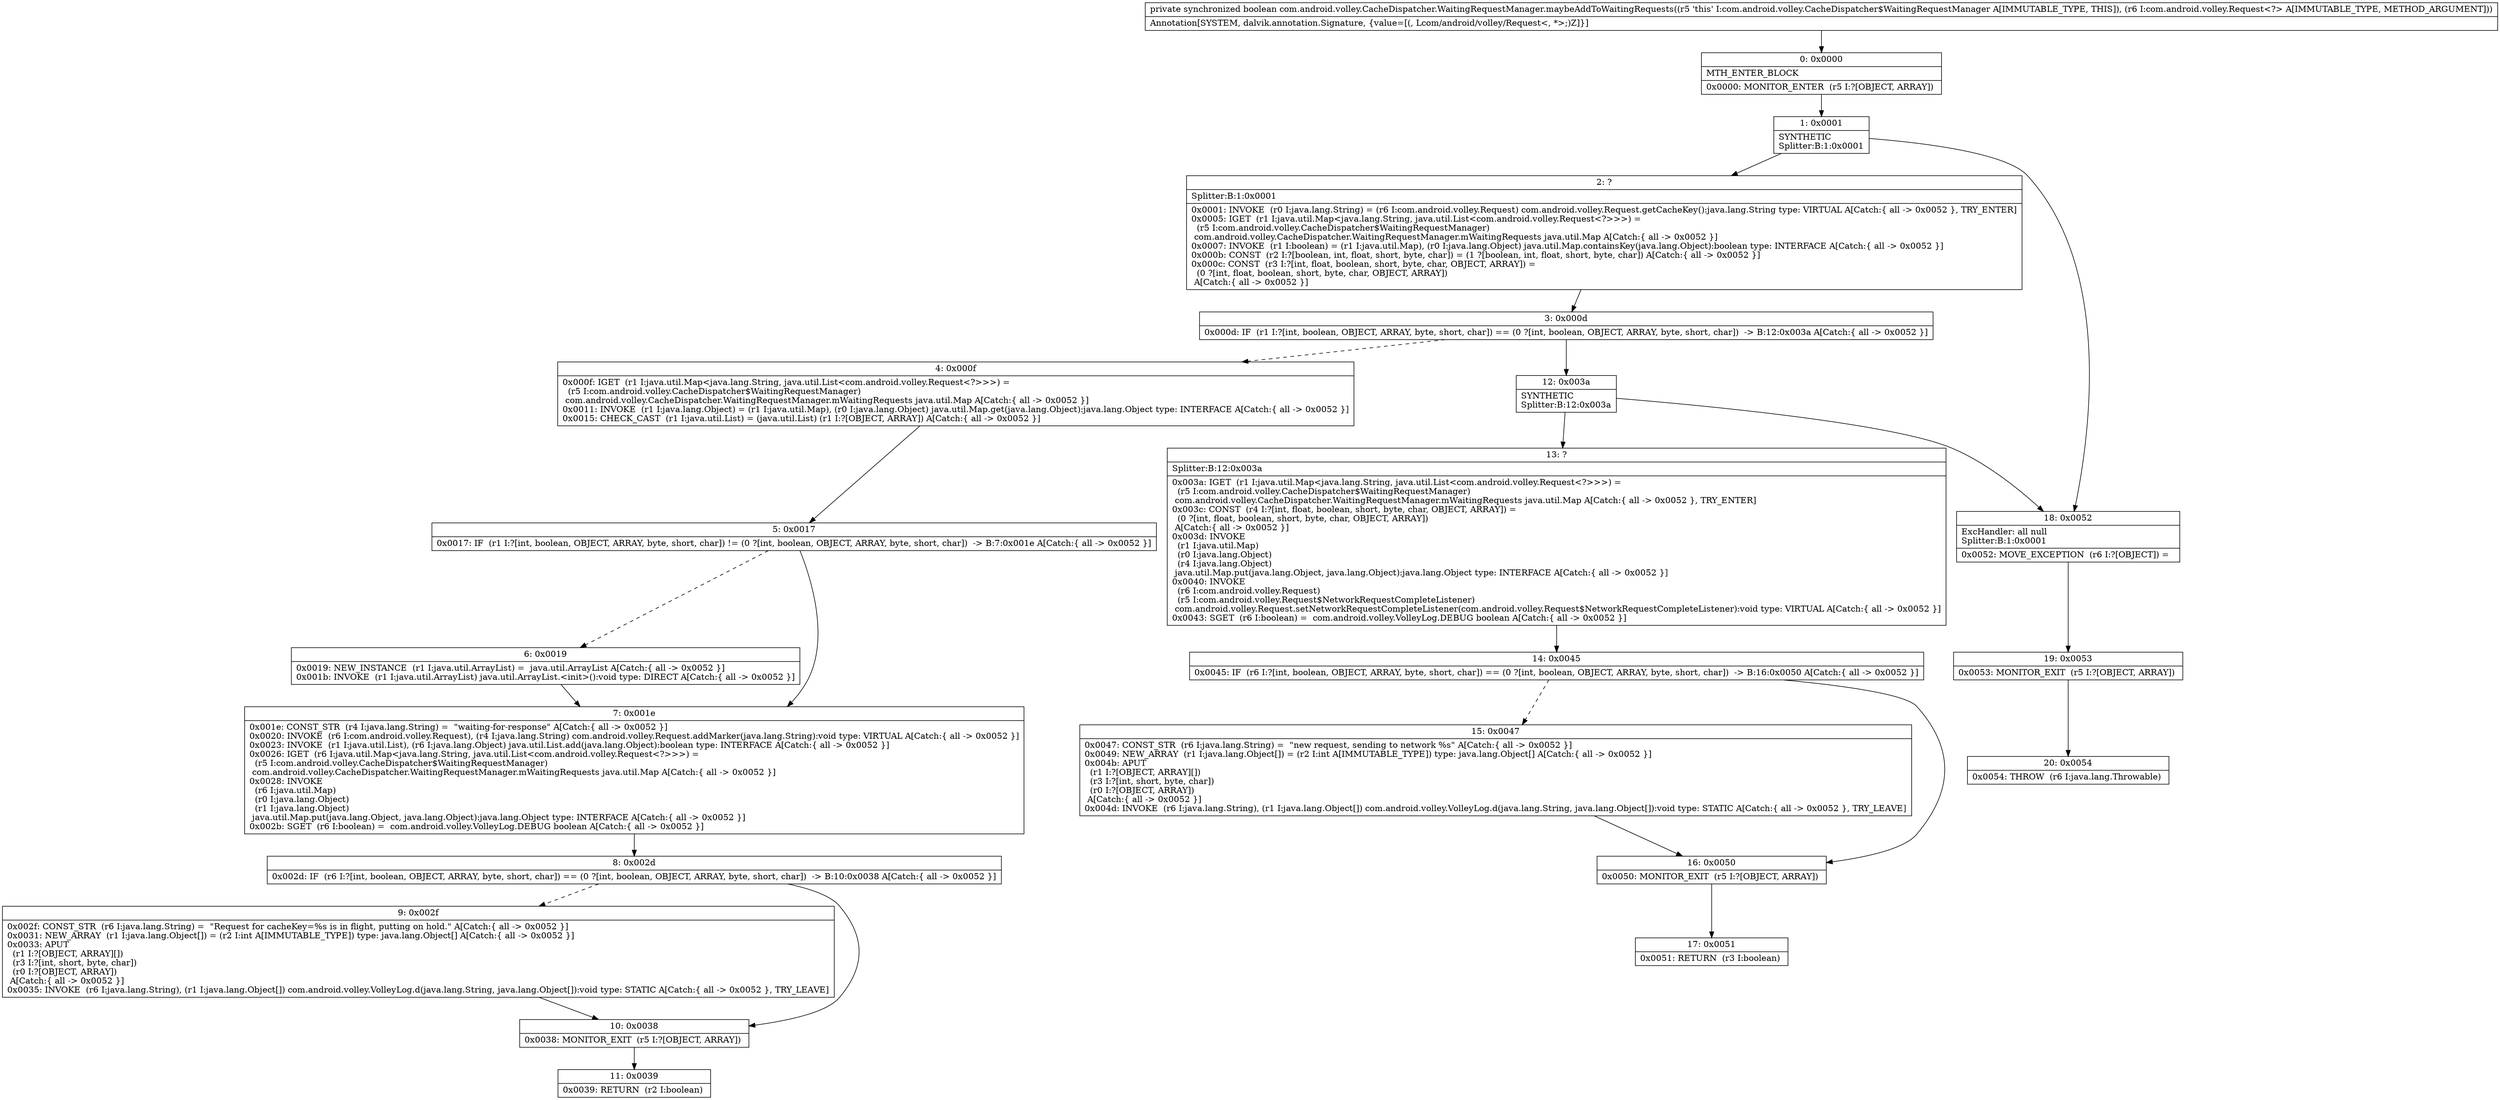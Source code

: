 digraph "CFG forcom.android.volley.CacheDispatcher.WaitingRequestManager.maybeAddToWaitingRequests(Lcom\/android\/volley\/Request;)Z" {
Node_0 [shape=record,label="{0\:\ 0x0000|MTH_ENTER_BLOCK\l|0x0000: MONITOR_ENTER  (r5 I:?[OBJECT, ARRAY]) \l}"];
Node_1 [shape=record,label="{1\:\ 0x0001|SYNTHETIC\lSplitter:B:1:0x0001\l}"];
Node_2 [shape=record,label="{2\:\ ?|Splitter:B:1:0x0001\l|0x0001: INVOKE  (r0 I:java.lang.String) = (r6 I:com.android.volley.Request) com.android.volley.Request.getCacheKey():java.lang.String type: VIRTUAL A[Catch:\{ all \-\> 0x0052 \}, TRY_ENTER]\l0x0005: IGET  (r1 I:java.util.Map\<java.lang.String, java.util.List\<com.android.volley.Request\<?\>\>\>) = \l  (r5 I:com.android.volley.CacheDispatcher$WaitingRequestManager)\l com.android.volley.CacheDispatcher.WaitingRequestManager.mWaitingRequests java.util.Map A[Catch:\{ all \-\> 0x0052 \}]\l0x0007: INVOKE  (r1 I:boolean) = (r1 I:java.util.Map), (r0 I:java.lang.Object) java.util.Map.containsKey(java.lang.Object):boolean type: INTERFACE A[Catch:\{ all \-\> 0x0052 \}]\l0x000b: CONST  (r2 I:?[boolean, int, float, short, byte, char]) = (1 ?[boolean, int, float, short, byte, char]) A[Catch:\{ all \-\> 0x0052 \}]\l0x000c: CONST  (r3 I:?[int, float, boolean, short, byte, char, OBJECT, ARRAY]) = \l  (0 ?[int, float, boolean, short, byte, char, OBJECT, ARRAY])\l A[Catch:\{ all \-\> 0x0052 \}]\l}"];
Node_3 [shape=record,label="{3\:\ 0x000d|0x000d: IF  (r1 I:?[int, boolean, OBJECT, ARRAY, byte, short, char]) == (0 ?[int, boolean, OBJECT, ARRAY, byte, short, char])  \-\> B:12:0x003a A[Catch:\{ all \-\> 0x0052 \}]\l}"];
Node_4 [shape=record,label="{4\:\ 0x000f|0x000f: IGET  (r1 I:java.util.Map\<java.lang.String, java.util.List\<com.android.volley.Request\<?\>\>\>) = \l  (r5 I:com.android.volley.CacheDispatcher$WaitingRequestManager)\l com.android.volley.CacheDispatcher.WaitingRequestManager.mWaitingRequests java.util.Map A[Catch:\{ all \-\> 0x0052 \}]\l0x0011: INVOKE  (r1 I:java.lang.Object) = (r1 I:java.util.Map), (r0 I:java.lang.Object) java.util.Map.get(java.lang.Object):java.lang.Object type: INTERFACE A[Catch:\{ all \-\> 0x0052 \}]\l0x0015: CHECK_CAST  (r1 I:java.util.List) = (java.util.List) (r1 I:?[OBJECT, ARRAY]) A[Catch:\{ all \-\> 0x0052 \}]\l}"];
Node_5 [shape=record,label="{5\:\ 0x0017|0x0017: IF  (r1 I:?[int, boolean, OBJECT, ARRAY, byte, short, char]) != (0 ?[int, boolean, OBJECT, ARRAY, byte, short, char])  \-\> B:7:0x001e A[Catch:\{ all \-\> 0x0052 \}]\l}"];
Node_6 [shape=record,label="{6\:\ 0x0019|0x0019: NEW_INSTANCE  (r1 I:java.util.ArrayList) =  java.util.ArrayList A[Catch:\{ all \-\> 0x0052 \}]\l0x001b: INVOKE  (r1 I:java.util.ArrayList) java.util.ArrayList.\<init\>():void type: DIRECT A[Catch:\{ all \-\> 0x0052 \}]\l}"];
Node_7 [shape=record,label="{7\:\ 0x001e|0x001e: CONST_STR  (r4 I:java.lang.String) =  \"waiting\-for\-response\" A[Catch:\{ all \-\> 0x0052 \}]\l0x0020: INVOKE  (r6 I:com.android.volley.Request), (r4 I:java.lang.String) com.android.volley.Request.addMarker(java.lang.String):void type: VIRTUAL A[Catch:\{ all \-\> 0x0052 \}]\l0x0023: INVOKE  (r1 I:java.util.List), (r6 I:java.lang.Object) java.util.List.add(java.lang.Object):boolean type: INTERFACE A[Catch:\{ all \-\> 0x0052 \}]\l0x0026: IGET  (r6 I:java.util.Map\<java.lang.String, java.util.List\<com.android.volley.Request\<?\>\>\>) = \l  (r5 I:com.android.volley.CacheDispatcher$WaitingRequestManager)\l com.android.volley.CacheDispatcher.WaitingRequestManager.mWaitingRequests java.util.Map A[Catch:\{ all \-\> 0x0052 \}]\l0x0028: INVOKE  \l  (r6 I:java.util.Map)\l  (r0 I:java.lang.Object)\l  (r1 I:java.lang.Object)\l java.util.Map.put(java.lang.Object, java.lang.Object):java.lang.Object type: INTERFACE A[Catch:\{ all \-\> 0x0052 \}]\l0x002b: SGET  (r6 I:boolean) =  com.android.volley.VolleyLog.DEBUG boolean A[Catch:\{ all \-\> 0x0052 \}]\l}"];
Node_8 [shape=record,label="{8\:\ 0x002d|0x002d: IF  (r6 I:?[int, boolean, OBJECT, ARRAY, byte, short, char]) == (0 ?[int, boolean, OBJECT, ARRAY, byte, short, char])  \-\> B:10:0x0038 A[Catch:\{ all \-\> 0x0052 \}]\l}"];
Node_9 [shape=record,label="{9\:\ 0x002f|0x002f: CONST_STR  (r6 I:java.lang.String) =  \"Request for cacheKey=%s is in flight, putting on hold.\" A[Catch:\{ all \-\> 0x0052 \}]\l0x0031: NEW_ARRAY  (r1 I:java.lang.Object[]) = (r2 I:int A[IMMUTABLE_TYPE]) type: java.lang.Object[] A[Catch:\{ all \-\> 0x0052 \}]\l0x0033: APUT  \l  (r1 I:?[OBJECT, ARRAY][])\l  (r3 I:?[int, short, byte, char])\l  (r0 I:?[OBJECT, ARRAY])\l A[Catch:\{ all \-\> 0x0052 \}]\l0x0035: INVOKE  (r6 I:java.lang.String), (r1 I:java.lang.Object[]) com.android.volley.VolleyLog.d(java.lang.String, java.lang.Object[]):void type: STATIC A[Catch:\{ all \-\> 0x0052 \}, TRY_LEAVE]\l}"];
Node_10 [shape=record,label="{10\:\ 0x0038|0x0038: MONITOR_EXIT  (r5 I:?[OBJECT, ARRAY]) \l}"];
Node_11 [shape=record,label="{11\:\ 0x0039|0x0039: RETURN  (r2 I:boolean) \l}"];
Node_12 [shape=record,label="{12\:\ 0x003a|SYNTHETIC\lSplitter:B:12:0x003a\l}"];
Node_13 [shape=record,label="{13\:\ ?|Splitter:B:12:0x003a\l|0x003a: IGET  (r1 I:java.util.Map\<java.lang.String, java.util.List\<com.android.volley.Request\<?\>\>\>) = \l  (r5 I:com.android.volley.CacheDispatcher$WaitingRequestManager)\l com.android.volley.CacheDispatcher.WaitingRequestManager.mWaitingRequests java.util.Map A[Catch:\{ all \-\> 0x0052 \}, TRY_ENTER]\l0x003c: CONST  (r4 I:?[int, float, boolean, short, byte, char, OBJECT, ARRAY]) = \l  (0 ?[int, float, boolean, short, byte, char, OBJECT, ARRAY])\l A[Catch:\{ all \-\> 0x0052 \}]\l0x003d: INVOKE  \l  (r1 I:java.util.Map)\l  (r0 I:java.lang.Object)\l  (r4 I:java.lang.Object)\l java.util.Map.put(java.lang.Object, java.lang.Object):java.lang.Object type: INTERFACE A[Catch:\{ all \-\> 0x0052 \}]\l0x0040: INVOKE  \l  (r6 I:com.android.volley.Request)\l  (r5 I:com.android.volley.Request$NetworkRequestCompleteListener)\l com.android.volley.Request.setNetworkRequestCompleteListener(com.android.volley.Request$NetworkRequestCompleteListener):void type: VIRTUAL A[Catch:\{ all \-\> 0x0052 \}]\l0x0043: SGET  (r6 I:boolean) =  com.android.volley.VolleyLog.DEBUG boolean A[Catch:\{ all \-\> 0x0052 \}]\l}"];
Node_14 [shape=record,label="{14\:\ 0x0045|0x0045: IF  (r6 I:?[int, boolean, OBJECT, ARRAY, byte, short, char]) == (0 ?[int, boolean, OBJECT, ARRAY, byte, short, char])  \-\> B:16:0x0050 A[Catch:\{ all \-\> 0x0052 \}]\l}"];
Node_15 [shape=record,label="{15\:\ 0x0047|0x0047: CONST_STR  (r6 I:java.lang.String) =  \"new request, sending to network %s\" A[Catch:\{ all \-\> 0x0052 \}]\l0x0049: NEW_ARRAY  (r1 I:java.lang.Object[]) = (r2 I:int A[IMMUTABLE_TYPE]) type: java.lang.Object[] A[Catch:\{ all \-\> 0x0052 \}]\l0x004b: APUT  \l  (r1 I:?[OBJECT, ARRAY][])\l  (r3 I:?[int, short, byte, char])\l  (r0 I:?[OBJECT, ARRAY])\l A[Catch:\{ all \-\> 0x0052 \}]\l0x004d: INVOKE  (r6 I:java.lang.String), (r1 I:java.lang.Object[]) com.android.volley.VolleyLog.d(java.lang.String, java.lang.Object[]):void type: STATIC A[Catch:\{ all \-\> 0x0052 \}, TRY_LEAVE]\l}"];
Node_16 [shape=record,label="{16\:\ 0x0050|0x0050: MONITOR_EXIT  (r5 I:?[OBJECT, ARRAY]) \l}"];
Node_17 [shape=record,label="{17\:\ 0x0051|0x0051: RETURN  (r3 I:boolean) \l}"];
Node_18 [shape=record,label="{18\:\ 0x0052|ExcHandler: all null\lSplitter:B:1:0x0001\l|0x0052: MOVE_EXCEPTION  (r6 I:?[OBJECT]) =  \l}"];
Node_19 [shape=record,label="{19\:\ 0x0053|0x0053: MONITOR_EXIT  (r5 I:?[OBJECT, ARRAY]) \l}"];
Node_20 [shape=record,label="{20\:\ 0x0054|0x0054: THROW  (r6 I:java.lang.Throwable) \l}"];
MethodNode[shape=record,label="{private synchronized boolean com.android.volley.CacheDispatcher.WaitingRequestManager.maybeAddToWaitingRequests((r5 'this' I:com.android.volley.CacheDispatcher$WaitingRequestManager A[IMMUTABLE_TYPE, THIS]), (r6 I:com.android.volley.Request\<?\> A[IMMUTABLE_TYPE, METHOD_ARGUMENT]))  | Annotation[SYSTEM, dalvik.annotation.Signature, \{value=[(, Lcom\/android\/volley\/Request\<, *\>;)Z]\}]\l}"];
MethodNode -> Node_0;
Node_0 -> Node_1;
Node_1 -> Node_2;
Node_1 -> Node_18;
Node_2 -> Node_3;
Node_3 -> Node_4[style=dashed];
Node_3 -> Node_12;
Node_4 -> Node_5;
Node_5 -> Node_6[style=dashed];
Node_5 -> Node_7;
Node_6 -> Node_7;
Node_7 -> Node_8;
Node_8 -> Node_9[style=dashed];
Node_8 -> Node_10;
Node_9 -> Node_10;
Node_10 -> Node_11;
Node_12 -> Node_13;
Node_12 -> Node_18;
Node_13 -> Node_14;
Node_14 -> Node_15[style=dashed];
Node_14 -> Node_16;
Node_15 -> Node_16;
Node_16 -> Node_17;
Node_18 -> Node_19;
Node_19 -> Node_20;
}

